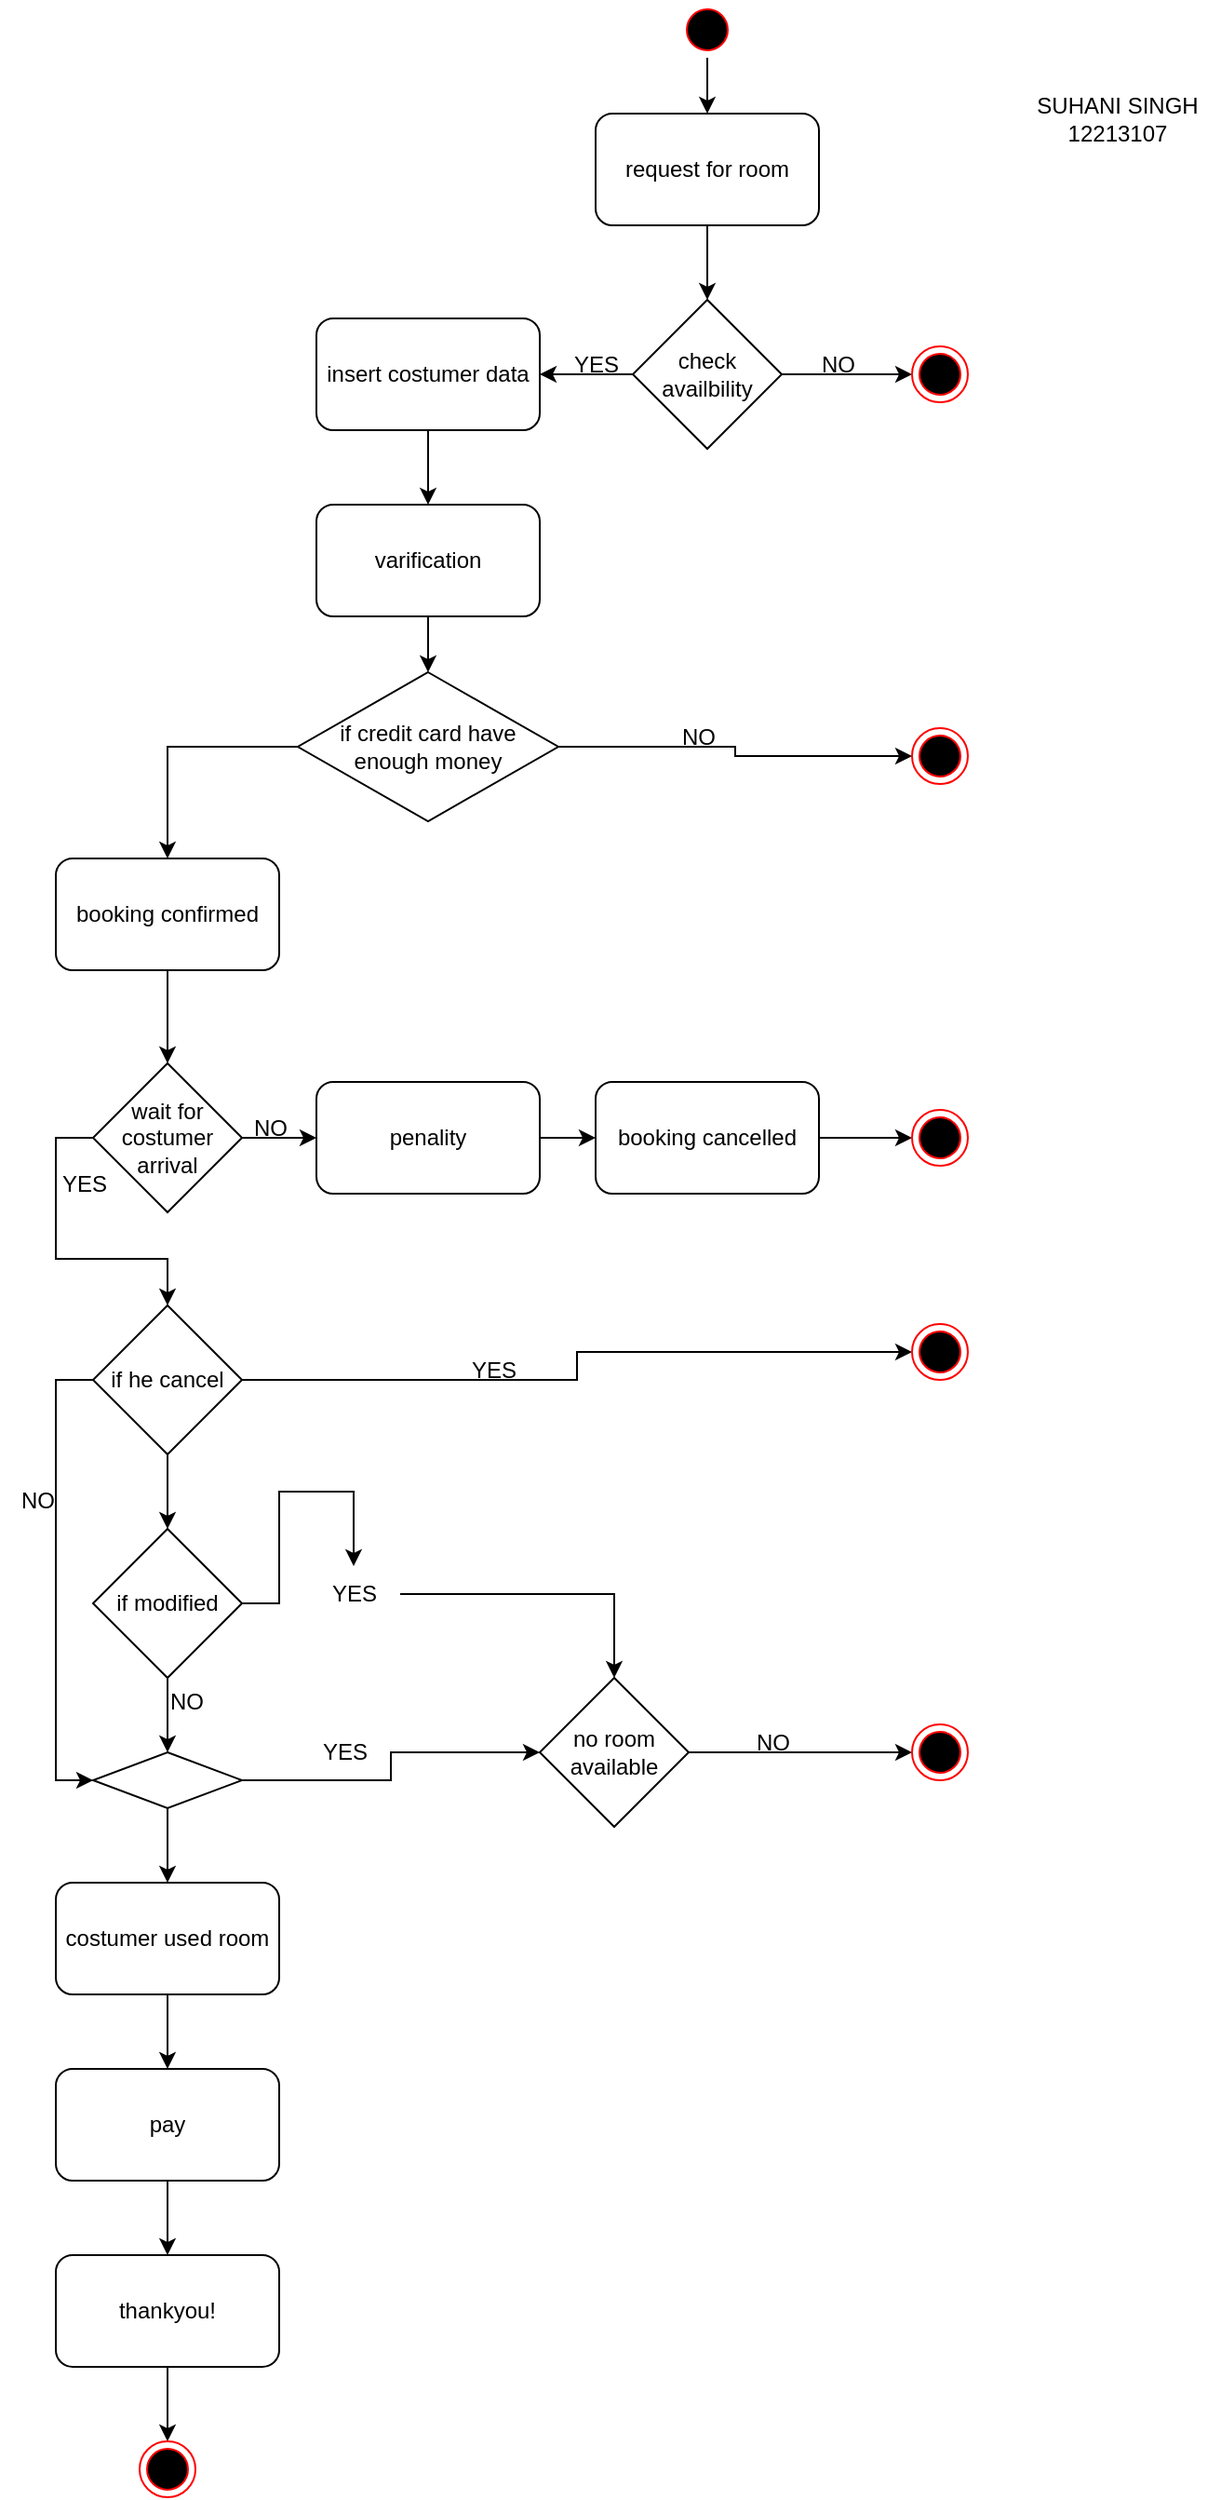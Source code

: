 <mxfile version="22.1.21" type="github">
  <diagram name="Page-1" id="i9prJ7si5MrcSC6HtCTI">
    <mxGraphModel dx="1193" dy="760" grid="1" gridSize="10" guides="1" tooltips="1" connect="1" arrows="1" fold="1" page="1" pageScale="1" pageWidth="850" pageHeight="1100" math="0" shadow="0">
      <root>
        <mxCell id="0" />
        <mxCell id="1" parent="0" />
        <mxCell id="IO7LMsp9A63Y0I8LxF08-15" style="edgeStyle=orthogonalEdgeStyle;rounded=0;orthogonalLoop=1;jettySize=auto;html=1;exitX=0.5;exitY=1;exitDx=0;exitDy=0;entryX=0.5;entryY=0;entryDx=0;entryDy=0;" edge="1" parent="1" source="IO7LMsp9A63Y0I8LxF08-1" target="IO7LMsp9A63Y0I8LxF08-11">
          <mxGeometry relative="1" as="geometry" />
        </mxCell>
        <mxCell id="IO7LMsp9A63Y0I8LxF08-1" value="request for room" style="rounded=1;whiteSpace=wrap;html=1;" vertex="1" parent="1">
          <mxGeometry x="450" y="100" width="120" height="60" as="geometry" />
        </mxCell>
        <mxCell id="IO7LMsp9A63Y0I8LxF08-71" style="edgeStyle=orthogonalEdgeStyle;rounded=0;orthogonalLoop=1;jettySize=auto;html=1;exitX=0.5;exitY=1;exitDx=0;exitDy=0;" edge="1" parent="1" source="IO7LMsp9A63Y0I8LxF08-2" target="IO7LMsp9A63Y0I8LxF08-70">
          <mxGeometry relative="1" as="geometry" />
        </mxCell>
        <mxCell id="IO7LMsp9A63Y0I8LxF08-2" value="thankyou!" style="rounded=1;whiteSpace=wrap;html=1;" vertex="1" parent="1">
          <mxGeometry x="160" y="1250" width="120" height="60" as="geometry" />
        </mxCell>
        <mxCell id="IO7LMsp9A63Y0I8LxF08-33" style="edgeStyle=orthogonalEdgeStyle;rounded=0;orthogonalLoop=1;jettySize=auto;html=1;exitX=1;exitY=0.5;exitDx=0;exitDy=0;entryX=0;entryY=0.5;entryDx=0;entryDy=0;" edge="1" parent="1" source="IO7LMsp9A63Y0I8LxF08-3" target="IO7LMsp9A63Y0I8LxF08-30">
          <mxGeometry relative="1" as="geometry" />
        </mxCell>
        <mxCell id="IO7LMsp9A63Y0I8LxF08-3" value="booking cancelled" style="rounded=1;whiteSpace=wrap;html=1;" vertex="1" parent="1">
          <mxGeometry x="450" y="620" width="120" height="60" as="geometry" />
        </mxCell>
        <mxCell id="IO7LMsp9A63Y0I8LxF08-34" style="edgeStyle=orthogonalEdgeStyle;rounded=0;orthogonalLoop=1;jettySize=auto;html=1;exitX=1;exitY=0.5;exitDx=0;exitDy=0;entryX=0;entryY=0.5;entryDx=0;entryDy=0;" edge="1" parent="1" source="IO7LMsp9A63Y0I8LxF08-4" target="IO7LMsp9A63Y0I8LxF08-3">
          <mxGeometry relative="1" as="geometry" />
        </mxCell>
        <mxCell id="IO7LMsp9A63Y0I8LxF08-4" value="penality" style="rounded=1;whiteSpace=wrap;html=1;" vertex="1" parent="1">
          <mxGeometry x="300" y="620" width="120" height="60" as="geometry" />
        </mxCell>
        <mxCell id="IO7LMsp9A63Y0I8LxF08-29" style="edgeStyle=orthogonalEdgeStyle;rounded=0;orthogonalLoop=1;jettySize=auto;html=1;exitX=0.5;exitY=1;exitDx=0;exitDy=0;entryX=0.5;entryY=0;entryDx=0;entryDy=0;" edge="1" parent="1" source="IO7LMsp9A63Y0I8LxF08-5" target="IO7LMsp9A63Y0I8LxF08-28">
          <mxGeometry relative="1" as="geometry" />
        </mxCell>
        <mxCell id="IO7LMsp9A63Y0I8LxF08-5" value="booking confirmed" style="rounded=1;whiteSpace=wrap;html=1;" vertex="1" parent="1">
          <mxGeometry x="160" y="500" width="120" height="60" as="geometry" />
        </mxCell>
        <mxCell id="IO7LMsp9A63Y0I8LxF08-26" style="edgeStyle=orthogonalEdgeStyle;rounded=0;orthogonalLoop=1;jettySize=auto;html=1;exitX=0.5;exitY=1;exitDx=0;exitDy=0;" edge="1" parent="1" source="IO7LMsp9A63Y0I8LxF08-6" target="IO7LMsp9A63Y0I8LxF08-21">
          <mxGeometry relative="1" as="geometry" />
        </mxCell>
        <mxCell id="IO7LMsp9A63Y0I8LxF08-6" value="varification" style="rounded=1;whiteSpace=wrap;html=1;" vertex="1" parent="1">
          <mxGeometry x="300" y="310" width="120" height="60" as="geometry" />
        </mxCell>
        <mxCell id="IO7LMsp9A63Y0I8LxF08-20" style="edgeStyle=orthogonalEdgeStyle;rounded=0;orthogonalLoop=1;jettySize=auto;html=1;exitX=0.5;exitY=1;exitDx=0;exitDy=0;entryX=0.5;entryY=0;entryDx=0;entryDy=0;" edge="1" parent="1" source="IO7LMsp9A63Y0I8LxF08-7" target="IO7LMsp9A63Y0I8LxF08-6">
          <mxGeometry relative="1" as="geometry" />
        </mxCell>
        <mxCell id="IO7LMsp9A63Y0I8LxF08-7" value="insert costumer data" style="rounded=1;whiteSpace=wrap;html=1;" vertex="1" parent="1">
          <mxGeometry x="300" y="210" width="120" height="60" as="geometry" />
        </mxCell>
        <mxCell id="IO7LMsp9A63Y0I8LxF08-10" style="edgeStyle=orthogonalEdgeStyle;rounded=0;orthogonalLoop=1;jettySize=auto;html=1;exitX=0.5;exitY=1;exitDx=0;exitDy=0;entryX=0.5;entryY=0;entryDx=0;entryDy=0;" edge="1" parent="1" source="IO7LMsp9A63Y0I8LxF08-8" target="IO7LMsp9A63Y0I8LxF08-1">
          <mxGeometry relative="1" as="geometry" />
        </mxCell>
        <mxCell id="IO7LMsp9A63Y0I8LxF08-8" value="" style="ellipse;html=1;shape=startState;fillColor=#000000;strokeColor=#ff0000;" vertex="1" parent="1">
          <mxGeometry x="495" y="40" width="30" height="30" as="geometry" />
        </mxCell>
        <mxCell id="IO7LMsp9A63Y0I8LxF08-13" style="edgeStyle=orthogonalEdgeStyle;rounded=0;orthogonalLoop=1;jettySize=auto;html=1;exitX=1;exitY=0.5;exitDx=0;exitDy=0;entryX=0;entryY=0.5;entryDx=0;entryDy=0;" edge="1" parent="1" source="IO7LMsp9A63Y0I8LxF08-11" target="IO7LMsp9A63Y0I8LxF08-12">
          <mxGeometry relative="1" as="geometry" />
        </mxCell>
        <mxCell id="IO7LMsp9A63Y0I8LxF08-16" style="edgeStyle=orthogonalEdgeStyle;rounded=0;orthogonalLoop=1;jettySize=auto;html=1;exitX=0;exitY=0.5;exitDx=0;exitDy=0;entryX=1;entryY=0.5;entryDx=0;entryDy=0;" edge="1" parent="1" source="IO7LMsp9A63Y0I8LxF08-11" target="IO7LMsp9A63Y0I8LxF08-7">
          <mxGeometry relative="1" as="geometry" />
        </mxCell>
        <mxCell id="IO7LMsp9A63Y0I8LxF08-11" value="check availbility" style="rhombus;whiteSpace=wrap;html=1;" vertex="1" parent="1">
          <mxGeometry x="470" y="200" width="80" height="80" as="geometry" />
        </mxCell>
        <mxCell id="IO7LMsp9A63Y0I8LxF08-12" value="" style="ellipse;html=1;shape=endState;fillColor=#000000;strokeColor=#ff0000;" vertex="1" parent="1">
          <mxGeometry x="620" y="225" width="30" height="30" as="geometry" />
        </mxCell>
        <mxCell id="IO7LMsp9A63Y0I8LxF08-14" value="NO" style="text;html=1;align=center;verticalAlign=middle;resizable=0;points=[];autosize=1;strokeColor=none;fillColor=none;" vertex="1" parent="1">
          <mxGeometry x="560" y="220" width="40" height="30" as="geometry" />
        </mxCell>
        <mxCell id="IO7LMsp9A63Y0I8LxF08-17" value="YES" style="text;html=1;align=center;verticalAlign=middle;resizable=0;points=[];autosize=1;strokeColor=none;fillColor=none;" vertex="1" parent="1">
          <mxGeometry x="425" y="220" width="50" height="30" as="geometry" />
        </mxCell>
        <mxCell id="IO7LMsp9A63Y0I8LxF08-18" value="SUHANI SINGH&lt;br&gt;12213107" style="text;html=1;align=center;verticalAlign=middle;resizable=0;points=[];autosize=1;strokeColor=none;fillColor=none;" vertex="1" parent="1">
          <mxGeometry x="675" y="83" width="110" height="40" as="geometry" />
        </mxCell>
        <mxCell id="IO7LMsp9A63Y0I8LxF08-27" style="edgeStyle=orthogonalEdgeStyle;rounded=0;orthogonalLoop=1;jettySize=auto;html=1;exitX=0;exitY=0.5;exitDx=0;exitDy=0;entryX=0.5;entryY=0;entryDx=0;entryDy=0;" edge="1" parent="1" source="IO7LMsp9A63Y0I8LxF08-21" target="IO7LMsp9A63Y0I8LxF08-5">
          <mxGeometry relative="1" as="geometry" />
        </mxCell>
        <mxCell id="IO7LMsp9A63Y0I8LxF08-38" style="edgeStyle=orthogonalEdgeStyle;rounded=0;orthogonalLoop=1;jettySize=auto;html=1;exitX=1;exitY=0.5;exitDx=0;exitDy=0;entryX=0;entryY=0.5;entryDx=0;entryDy=0;" edge="1" parent="1" source="IO7LMsp9A63Y0I8LxF08-21" target="IO7LMsp9A63Y0I8LxF08-22">
          <mxGeometry relative="1" as="geometry" />
        </mxCell>
        <mxCell id="IO7LMsp9A63Y0I8LxF08-21" value="if credit card have enough money" style="rhombus;whiteSpace=wrap;html=1;" vertex="1" parent="1">
          <mxGeometry x="290" y="400" width="140" height="80" as="geometry" />
        </mxCell>
        <mxCell id="IO7LMsp9A63Y0I8LxF08-22" value="" style="ellipse;html=1;shape=endState;fillColor=#000000;strokeColor=#ff0000;" vertex="1" parent="1">
          <mxGeometry x="620" y="430" width="30" height="30" as="geometry" />
        </mxCell>
        <mxCell id="IO7LMsp9A63Y0I8LxF08-31" style="edgeStyle=orthogonalEdgeStyle;rounded=0;orthogonalLoop=1;jettySize=auto;html=1;exitX=1;exitY=0.5;exitDx=0;exitDy=0;entryX=0;entryY=0.5;entryDx=0;entryDy=0;" edge="1" parent="1" source="IO7LMsp9A63Y0I8LxF08-28" target="IO7LMsp9A63Y0I8LxF08-4">
          <mxGeometry relative="1" as="geometry" />
        </mxCell>
        <mxCell id="IO7LMsp9A63Y0I8LxF08-44" style="edgeStyle=orthogonalEdgeStyle;rounded=0;orthogonalLoop=1;jettySize=auto;html=1;exitX=0;exitY=0.5;exitDx=0;exitDy=0;entryX=0.5;entryY=0;entryDx=0;entryDy=0;" edge="1" parent="1" source="IO7LMsp9A63Y0I8LxF08-28" target="IO7LMsp9A63Y0I8LxF08-43">
          <mxGeometry relative="1" as="geometry" />
        </mxCell>
        <mxCell id="IO7LMsp9A63Y0I8LxF08-28" value="wait for costumer arrival" style="rhombus;whiteSpace=wrap;html=1;" vertex="1" parent="1">
          <mxGeometry x="180" y="610" width="80" height="80" as="geometry" />
        </mxCell>
        <mxCell id="IO7LMsp9A63Y0I8LxF08-30" value="" style="ellipse;html=1;shape=endState;fillColor=#000000;strokeColor=#ff0000;" vertex="1" parent="1">
          <mxGeometry x="620" y="635" width="30" height="30" as="geometry" />
        </mxCell>
        <mxCell id="IO7LMsp9A63Y0I8LxF08-35" value="NO" style="text;html=1;align=center;verticalAlign=middle;resizable=0;points=[];autosize=1;strokeColor=none;fillColor=none;" vertex="1" parent="1">
          <mxGeometry x="255" y="630" width="40" height="30" as="geometry" />
        </mxCell>
        <mxCell id="IO7LMsp9A63Y0I8LxF08-39" value="NO" style="text;html=1;align=center;verticalAlign=middle;resizable=0;points=[];autosize=1;strokeColor=none;fillColor=none;" vertex="1" parent="1">
          <mxGeometry x="485" y="420" width="40" height="30" as="geometry" />
        </mxCell>
        <mxCell id="IO7LMsp9A63Y0I8LxF08-69" style="edgeStyle=orthogonalEdgeStyle;rounded=0;orthogonalLoop=1;jettySize=auto;html=1;exitX=0.5;exitY=1;exitDx=0;exitDy=0;" edge="1" parent="1" source="IO7LMsp9A63Y0I8LxF08-41" target="IO7LMsp9A63Y0I8LxF08-2">
          <mxGeometry relative="1" as="geometry" />
        </mxCell>
        <mxCell id="IO7LMsp9A63Y0I8LxF08-41" value="pay" style="rounded=1;whiteSpace=wrap;html=1;" vertex="1" parent="1">
          <mxGeometry x="160" y="1150" width="120" height="60" as="geometry" />
        </mxCell>
        <mxCell id="IO7LMsp9A63Y0I8LxF08-68" style="edgeStyle=orthogonalEdgeStyle;rounded=0;orthogonalLoop=1;jettySize=auto;html=1;exitX=0.5;exitY=1;exitDx=0;exitDy=0;entryX=0.5;entryY=0;entryDx=0;entryDy=0;" edge="1" parent="1" source="IO7LMsp9A63Y0I8LxF08-42" target="IO7LMsp9A63Y0I8LxF08-41">
          <mxGeometry relative="1" as="geometry" />
        </mxCell>
        <mxCell id="IO7LMsp9A63Y0I8LxF08-42" value="costumer used room" style="rounded=1;whiteSpace=wrap;html=1;" vertex="1" parent="1">
          <mxGeometry x="160" y="1050" width="120" height="60" as="geometry" />
        </mxCell>
        <mxCell id="IO7LMsp9A63Y0I8LxF08-47" style="edgeStyle=orthogonalEdgeStyle;rounded=0;orthogonalLoop=1;jettySize=auto;html=1;exitX=1;exitY=0.5;exitDx=0;exitDy=0;entryX=0;entryY=0.5;entryDx=0;entryDy=0;" edge="1" parent="1" source="IO7LMsp9A63Y0I8LxF08-43" target="IO7LMsp9A63Y0I8LxF08-46">
          <mxGeometry relative="1" as="geometry" />
        </mxCell>
        <mxCell id="IO7LMsp9A63Y0I8LxF08-51" style="edgeStyle=orthogonalEdgeStyle;rounded=0;orthogonalLoop=1;jettySize=auto;html=1;exitX=0.5;exitY=1;exitDx=0;exitDy=0;entryX=0.5;entryY=0;entryDx=0;entryDy=0;" edge="1" parent="1" source="IO7LMsp9A63Y0I8LxF08-43" target="IO7LMsp9A63Y0I8LxF08-50">
          <mxGeometry relative="1" as="geometry" />
        </mxCell>
        <mxCell id="IO7LMsp9A63Y0I8LxF08-54" style="edgeStyle=orthogonalEdgeStyle;rounded=0;orthogonalLoop=1;jettySize=auto;html=1;exitX=0;exitY=0.5;exitDx=0;exitDy=0;entryX=0;entryY=0.5;entryDx=0;entryDy=0;" edge="1" parent="1" source="IO7LMsp9A63Y0I8LxF08-43" target="IO7LMsp9A63Y0I8LxF08-52">
          <mxGeometry relative="1" as="geometry" />
        </mxCell>
        <mxCell id="IO7LMsp9A63Y0I8LxF08-43" value="if he cancel" style="rhombus;whiteSpace=wrap;html=1;" vertex="1" parent="1">
          <mxGeometry x="180" y="740" width="80" height="80" as="geometry" />
        </mxCell>
        <mxCell id="IO7LMsp9A63Y0I8LxF08-45" value="YES" style="text;html=1;align=center;verticalAlign=middle;resizable=0;points=[];autosize=1;strokeColor=none;fillColor=none;" vertex="1" parent="1">
          <mxGeometry x="150" y="660" width="50" height="30" as="geometry" />
        </mxCell>
        <mxCell id="IO7LMsp9A63Y0I8LxF08-46" value="" style="ellipse;html=1;shape=endState;fillColor=#000000;strokeColor=#ff0000;" vertex="1" parent="1">
          <mxGeometry x="620" y="750" width="30" height="30" as="geometry" />
        </mxCell>
        <mxCell id="IO7LMsp9A63Y0I8LxF08-48" value="YES" style="text;html=1;align=center;verticalAlign=middle;resizable=0;points=[];autosize=1;strokeColor=none;fillColor=none;" vertex="1" parent="1">
          <mxGeometry x="370" y="760" width="50" height="30" as="geometry" />
        </mxCell>
        <mxCell id="IO7LMsp9A63Y0I8LxF08-53" style="edgeStyle=orthogonalEdgeStyle;rounded=0;orthogonalLoop=1;jettySize=auto;html=1;exitX=0.5;exitY=1;exitDx=0;exitDy=0;entryX=0.5;entryY=0;entryDx=0;entryDy=0;" edge="1" parent="1" source="IO7LMsp9A63Y0I8LxF08-50" target="IO7LMsp9A63Y0I8LxF08-52">
          <mxGeometry relative="1" as="geometry" />
        </mxCell>
        <mxCell id="IO7LMsp9A63Y0I8LxF08-60" style="edgeStyle=orthogonalEdgeStyle;rounded=0;orthogonalLoop=1;jettySize=auto;html=1;exitX=1;exitY=0.5;exitDx=0;exitDy=0;entryX=0.5;entryY=0;entryDx=0;entryDy=0;" edge="1" parent="1" source="IO7LMsp9A63Y0I8LxF08-62" target="IO7LMsp9A63Y0I8LxF08-59">
          <mxGeometry relative="1" as="geometry" />
        </mxCell>
        <mxCell id="IO7LMsp9A63Y0I8LxF08-50" value="if modified" style="rhombus;whiteSpace=wrap;html=1;" vertex="1" parent="1">
          <mxGeometry x="180" y="860" width="80" height="80" as="geometry" />
        </mxCell>
        <mxCell id="IO7LMsp9A63Y0I8LxF08-58" style="edgeStyle=orthogonalEdgeStyle;rounded=0;orthogonalLoop=1;jettySize=auto;html=1;exitX=0.5;exitY=1;exitDx=0;exitDy=0;entryX=0.5;entryY=0;entryDx=0;entryDy=0;" edge="1" parent="1" source="IO7LMsp9A63Y0I8LxF08-52" target="IO7LMsp9A63Y0I8LxF08-42">
          <mxGeometry relative="1" as="geometry" />
        </mxCell>
        <mxCell id="IO7LMsp9A63Y0I8LxF08-61" style="edgeStyle=orthogonalEdgeStyle;rounded=0;orthogonalLoop=1;jettySize=auto;html=1;exitX=1;exitY=0.5;exitDx=0;exitDy=0;entryX=0;entryY=0.5;entryDx=0;entryDy=0;" edge="1" parent="1" source="IO7LMsp9A63Y0I8LxF08-52" target="IO7LMsp9A63Y0I8LxF08-59">
          <mxGeometry relative="1" as="geometry" />
        </mxCell>
        <mxCell id="IO7LMsp9A63Y0I8LxF08-52" value="" style="rhombus;whiteSpace=wrap;html=1;" vertex="1" parent="1">
          <mxGeometry x="180" y="980" width="80" height="30" as="geometry" />
        </mxCell>
        <mxCell id="IO7LMsp9A63Y0I8LxF08-56" value="NO" style="text;html=1;align=center;verticalAlign=middle;resizable=0;points=[];autosize=1;strokeColor=none;fillColor=none;" vertex="1" parent="1">
          <mxGeometry x="130" y="830" width="40" height="30" as="geometry" />
        </mxCell>
        <mxCell id="IO7LMsp9A63Y0I8LxF08-57" value="NO" style="text;html=1;align=center;verticalAlign=middle;resizable=0;points=[];autosize=1;strokeColor=none;fillColor=none;" vertex="1" parent="1">
          <mxGeometry x="210" y="938" width="40" height="30" as="geometry" />
        </mxCell>
        <mxCell id="IO7LMsp9A63Y0I8LxF08-66" style="edgeStyle=orthogonalEdgeStyle;rounded=0;orthogonalLoop=1;jettySize=auto;html=1;exitX=1;exitY=0.5;exitDx=0;exitDy=0;entryX=0;entryY=0.5;entryDx=0;entryDy=0;" edge="1" parent="1" source="IO7LMsp9A63Y0I8LxF08-59" target="IO7LMsp9A63Y0I8LxF08-65">
          <mxGeometry relative="1" as="geometry" />
        </mxCell>
        <mxCell id="IO7LMsp9A63Y0I8LxF08-59" value="no room available" style="rhombus;whiteSpace=wrap;html=1;" vertex="1" parent="1">
          <mxGeometry x="420" y="940" width="80" height="80" as="geometry" />
        </mxCell>
        <mxCell id="IO7LMsp9A63Y0I8LxF08-63" value="" style="edgeStyle=orthogonalEdgeStyle;rounded=0;orthogonalLoop=1;jettySize=auto;html=1;exitX=1;exitY=0.5;exitDx=0;exitDy=0;entryX=0.5;entryY=0;entryDx=0;entryDy=0;" edge="1" parent="1" source="IO7LMsp9A63Y0I8LxF08-50" target="IO7LMsp9A63Y0I8LxF08-62">
          <mxGeometry relative="1" as="geometry">
            <mxPoint x="260" y="900" as="sourcePoint" />
            <mxPoint x="460" y="940" as="targetPoint" />
          </mxGeometry>
        </mxCell>
        <mxCell id="IO7LMsp9A63Y0I8LxF08-62" value="YES" style="text;html=1;align=center;verticalAlign=middle;resizable=0;points=[];autosize=1;strokeColor=none;fillColor=none;" vertex="1" parent="1">
          <mxGeometry x="295" y="880" width="50" height="30" as="geometry" />
        </mxCell>
        <mxCell id="IO7LMsp9A63Y0I8LxF08-64" value="YES" style="text;html=1;align=center;verticalAlign=middle;resizable=0;points=[];autosize=1;strokeColor=none;fillColor=none;" vertex="1" parent="1">
          <mxGeometry x="290" y="965" width="50" height="30" as="geometry" />
        </mxCell>
        <mxCell id="IO7LMsp9A63Y0I8LxF08-65" value="" style="ellipse;html=1;shape=endState;fillColor=#000000;strokeColor=#ff0000;" vertex="1" parent="1">
          <mxGeometry x="620" y="965" width="30" height="30" as="geometry" />
        </mxCell>
        <mxCell id="IO7LMsp9A63Y0I8LxF08-67" value="NO" style="text;html=1;align=center;verticalAlign=middle;resizable=0;points=[];autosize=1;strokeColor=none;fillColor=none;" vertex="1" parent="1">
          <mxGeometry x="525" y="960" width="40" height="30" as="geometry" />
        </mxCell>
        <mxCell id="IO7LMsp9A63Y0I8LxF08-70" value="" style="ellipse;html=1;shape=endState;fillColor=#000000;strokeColor=#ff0000;" vertex="1" parent="1">
          <mxGeometry x="205" y="1350" width="30" height="30" as="geometry" />
        </mxCell>
      </root>
    </mxGraphModel>
  </diagram>
</mxfile>
